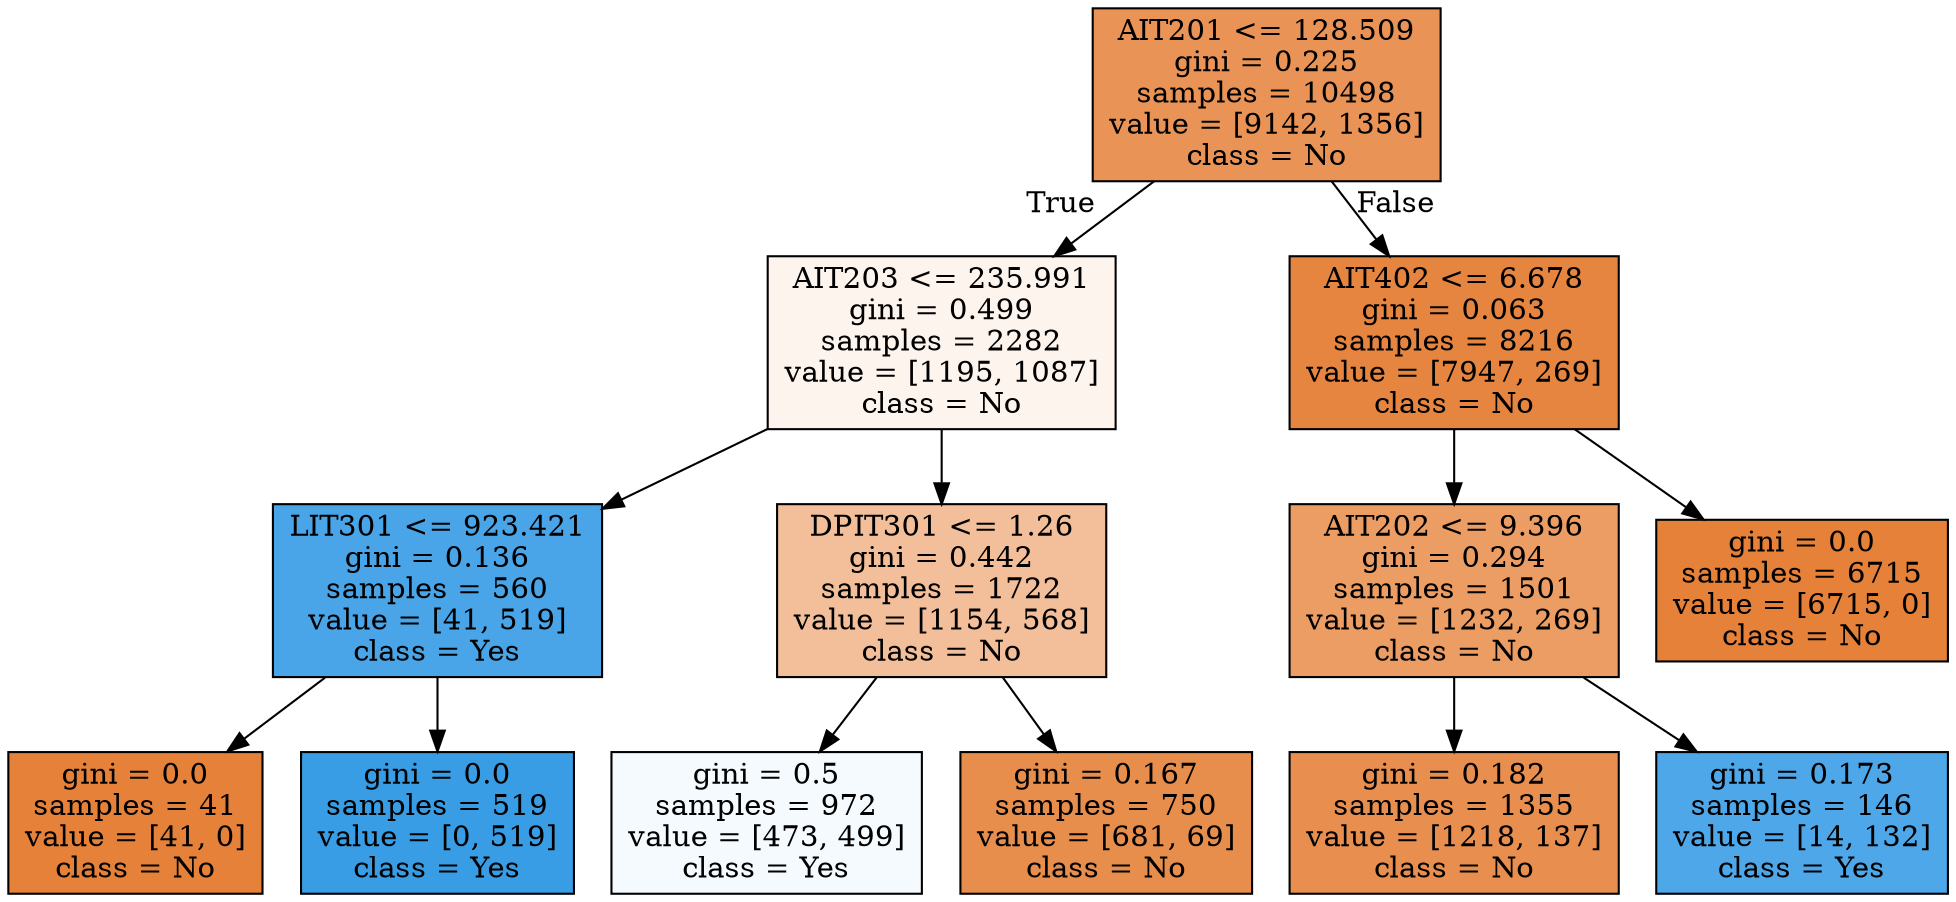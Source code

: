 digraph Tree {
node [shape=box, style="filled", color="black"] ;
0 [label="AIT201 <= 128.509\ngini = 0.225\nsamples = 10498\nvalue = [9142, 1356]\nclass = No", fillcolor="#e99456"] ;
1 [label="AIT203 <= 235.991\ngini = 0.499\nsamples = 2282\nvalue = [1195, 1087]\nclass = No", fillcolor="#fdf4ed"] ;
0 -> 1 [labeldistance=2.5, labelangle=45, headlabel="True"] ;
2 [label="LIT301 <= 923.421\ngini = 0.136\nsamples = 560\nvalue = [41, 519]\nclass = Yes", fillcolor="#49a5e7"] ;
1 -> 2 ;
3 [label="gini = 0.0\nsamples = 41\nvalue = [41, 0]\nclass = No", fillcolor="#e58139"] ;
2 -> 3 ;
4 [label="gini = 0.0\nsamples = 519\nvalue = [0, 519]\nclass = Yes", fillcolor="#399de5"] ;
2 -> 4 ;
5 [label="DPIT301 <= 1.26\ngini = 0.442\nsamples = 1722\nvalue = [1154, 568]\nclass = No", fillcolor="#f2bf9a"] ;
1 -> 5 ;
6 [label="gini = 0.5\nsamples = 972\nvalue = [473, 499]\nclass = Yes", fillcolor="#f5fafe"] ;
5 -> 6 ;
7 [label="gini = 0.167\nsamples = 750\nvalue = [681, 69]\nclass = No", fillcolor="#e88e4d"] ;
5 -> 7 ;
8 [label="AIT402 <= 6.678\ngini = 0.063\nsamples = 8216\nvalue = [7947, 269]\nclass = No", fillcolor="#e68540"] ;
0 -> 8 [labeldistance=2.5, labelangle=-45, headlabel="False"] ;
9 [label="AIT202 <= 9.396\ngini = 0.294\nsamples = 1501\nvalue = [1232, 269]\nclass = No", fillcolor="#eb9d64"] ;
8 -> 9 ;
10 [label="gini = 0.182\nsamples = 1355\nvalue = [1218, 137]\nclass = No", fillcolor="#e88f4f"] ;
9 -> 10 ;
11 [label="gini = 0.173\nsamples = 146\nvalue = [14, 132]\nclass = Yes", fillcolor="#4ea7e8"] ;
9 -> 11 ;
12 [label="gini = 0.0\nsamples = 6715\nvalue = [6715, 0]\nclass = No", fillcolor="#e58139"] ;
8 -> 12 ;
}